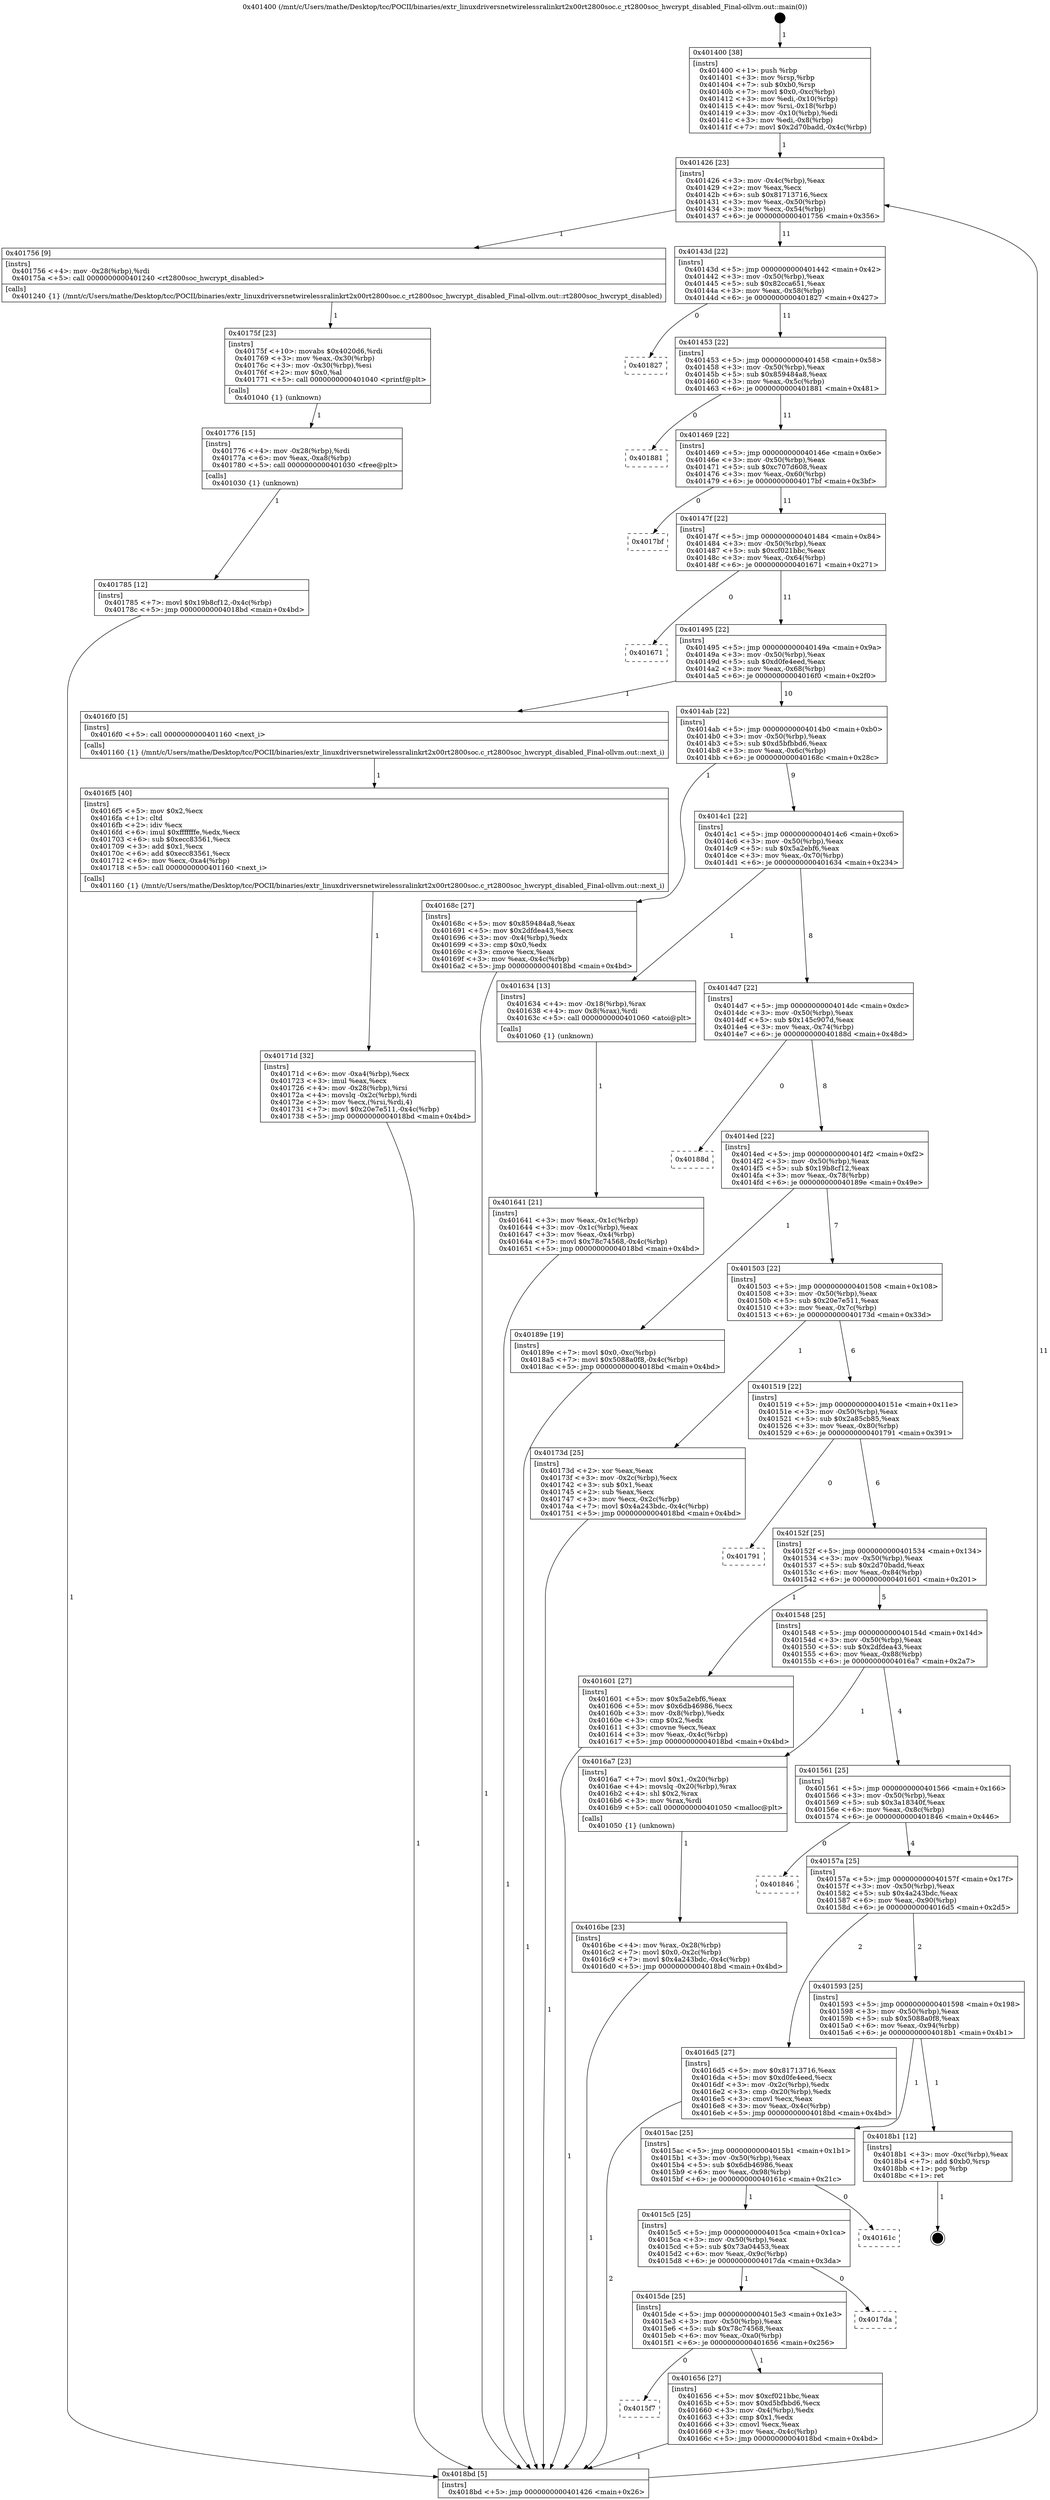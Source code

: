 digraph "0x401400" {
  label = "0x401400 (/mnt/c/Users/mathe/Desktop/tcc/POCII/binaries/extr_linuxdriversnetwirelessralinkrt2x00rt2800soc.c_rt2800soc_hwcrypt_disabled_Final-ollvm.out::main(0))"
  labelloc = "t"
  node[shape=record]

  Entry [label="",width=0.3,height=0.3,shape=circle,fillcolor=black,style=filled]
  "0x401426" [label="{
     0x401426 [23]\l
     | [instrs]\l
     &nbsp;&nbsp;0x401426 \<+3\>: mov -0x4c(%rbp),%eax\l
     &nbsp;&nbsp;0x401429 \<+2\>: mov %eax,%ecx\l
     &nbsp;&nbsp;0x40142b \<+6\>: sub $0x81713716,%ecx\l
     &nbsp;&nbsp;0x401431 \<+3\>: mov %eax,-0x50(%rbp)\l
     &nbsp;&nbsp;0x401434 \<+3\>: mov %ecx,-0x54(%rbp)\l
     &nbsp;&nbsp;0x401437 \<+6\>: je 0000000000401756 \<main+0x356\>\l
  }"]
  "0x401756" [label="{
     0x401756 [9]\l
     | [instrs]\l
     &nbsp;&nbsp;0x401756 \<+4\>: mov -0x28(%rbp),%rdi\l
     &nbsp;&nbsp;0x40175a \<+5\>: call 0000000000401240 \<rt2800soc_hwcrypt_disabled\>\l
     | [calls]\l
     &nbsp;&nbsp;0x401240 \{1\} (/mnt/c/Users/mathe/Desktop/tcc/POCII/binaries/extr_linuxdriversnetwirelessralinkrt2x00rt2800soc.c_rt2800soc_hwcrypt_disabled_Final-ollvm.out::rt2800soc_hwcrypt_disabled)\l
  }"]
  "0x40143d" [label="{
     0x40143d [22]\l
     | [instrs]\l
     &nbsp;&nbsp;0x40143d \<+5\>: jmp 0000000000401442 \<main+0x42\>\l
     &nbsp;&nbsp;0x401442 \<+3\>: mov -0x50(%rbp),%eax\l
     &nbsp;&nbsp;0x401445 \<+5\>: sub $0x82cca651,%eax\l
     &nbsp;&nbsp;0x40144a \<+3\>: mov %eax,-0x58(%rbp)\l
     &nbsp;&nbsp;0x40144d \<+6\>: je 0000000000401827 \<main+0x427\>\l
  }"]
  Exit [label="",width=0.3,height=0.3,shape=circle,fillcolor=black,style=filled,peripheries=2]
  "0x401827" [label="{
     0x401827\l
  }", style=dashed]
  "0x401453" [label="{
     0x401453 [22]\l
     | [instrs]\l
     &nbsp;&nbsp;0x401453 \<+5\>: jmp 0000000000401458 \<main+0x58\>\l
     &nbsp;&nbsp;0x401458 \<+3\>: mov -0x50(%rbp),%eax\l
     &nbsp;&nbsp;0x40145b \<+5\>: sub $0x859484a8,%eax\l
     &nbsp;&nbsp;0x401460 \<+3\>: mov %eax,-0x5c(%rbp)\l
     &nbsp;&nbsp;0x401463 \<+6\>: je 0000000000401881 \<main+0x481\>\l
  }"]
  "0x401785" [label="{
     0x401785 [12]\l
     | [instrs]\l
     &nbsp;&nbsp;0x401785 \<+7\>: movl $0x19b8cf12,-0x4c(%rbp)\l
     &nbsp;&nbsp;0x40178c \<+5\>: jmp 00000000004018bd \<main+0x4bd\>\l
  }"]
  "0x401881" [label="{
     0x401881\l
  }", style=dashed]
  "0x401469" [label="{
     0x401469 [22]\l
     | [instrs]\l
     &nbsp;&nbsp;0x401469 \<+5\>: jmp 000000000040146e \<main+0x6e\>\l
     &nbsp;&nbsp;0x40146e \<+3\>: mov -0x50(%rbp),%eax\l
     &nbsp;&nbsp;0x401471 \<+5\>: sub $0xc707d608,%eax\l
     &nbsp;&nbsp;0x401476 \<+3\>: mov %eax,-0x60(%rbp)\l
     &nbsp;&nbsp;0x401479 \<+6\>: je 00000000004017bf \<main+0x3bf\>\l
  }"]
  "0x401776" [label="{
     0x401776 [15]\l
     | [instrs]\l
     &nbsp;&nbsp;0x401776 \<+4\>: mov -0x28(%rbp),%rdi\l
     &nbsp;&nbsp;0x40177a \<+6\>: mov %eax,-0xa8(%rbp)\l
     &nbsp;&nbsp;0x401780 \<+5\>: call 0000000000401030 \<free@plt\>\l
     | [calls]\l
     &nbsp;&nbsp;0x401030 \{1\} (unknown)\l
  }"]
  "0x4017bf" [label="{
     0x4017bf\l
  }", style=dashed]
  "0x40147f" [label="{
     0x40147f [22]\l
     | [instrs]\l
     &nbsp;&nbsp;0x40147f \<+5\>: jmp 0000000000401484 \<main+0x84\>\l
     &nbsp;&nbsp;0x401484 \<+3\>: mov -0x50(%rbp),%eax\l
     &nbsp;&nbsp;0x401487 \<+5\>: sub $0xcf021bbc,%eax\l
     &nbsp;&nbsp;0x40148c \<+3\>: mov %eax,-0x64(%rbp)\l
     &nbsp;&nbsp;0x40148f \<+6\>: je 0000000000401671 \<main+0x271\>\l
  }"]
  "0x40175f" [label="{
     0x40175f [23]\l
     | [instrs]\l
     &nbsp;&nbsp;0x40175f \<+10\>: movabs $0x4020d6,%rdi\l
     &nbsp;&nbsp;0x401769 \<+3\>: mov %eax,-0x30(%rbp)\l
     &nbsp;&nbsp;0x40176c \<+3\>: mov -0x30(%rbp),%esi\l
     &nbsp;&nbsp;0x40176f \<+2\>: mov $0x0,%al\l
     &nbsp;&nbsp;0x401771 \<+5\>: call 0000000000401040 \<printf@plt\>\l
     | [calls]\l
     &nbsp;&nbsp;0x401040 \{1\} (unknown)\l
  }"]
  "0x401671" [label="{
     0x401671\l
  }", style=dashed]
  "0x401495" [label="{
     0x401495 [22]\l
     | [instrs]\l
     &nbsp;&nbsp;0x401495 \<+5\>: jmp 000000000040149a \<main+0x9a\>\l
     &nbsp;&nbsp;0x40149a \<+3\>: mov -0x50(%rbp),%eax\l
     &nbsp;&nbsp;0x40149d \<+5\>: sub $0xd0fe4eed,%eax\l
     &nbsp;&nbsp;0x4014a2 \<+3\>: mov %eax,-0x68(%rbp)\l
     &nbsp;&nbsp;0x4014a5 \<+6\>: je 00000000004016f0 \<main+0x2f0\>\l
  }"]
  "0x40171d" [label="{
     0x40171d [32]\l
     | [instrs]\l
     &nbsp;&nbsp;0x40171d \<+6\>: mov -0xa4(%rbp),%ecx\l
     &nbsp;&nbsp;0x401723 \<+3\>: imul %eax,%ecx\l
     &nbsp;&nbsp;0x401726 \<+4\>: mov -0x28(%rbp),%rsi\l
     &nbsp;&nbsp;0x40172a \<+4\>: movslq -0x2c(%rbp),%rdi\l
     &nbsp;&nbsp;0x40172e \<+3\>: mov %ecx,(%rsi,%rdi,4)\l
     &nbsp;&nbsp;0x401731 \<+7\>: movl $0x20e7e511,-0x4c(%rbp)\l
     &nbsp;&nbsp;0x401738 \<+5\>: jmp 00000000004018bd \<main+0x4bd\>\l
  }"]
  "0x4016f0" [label="{
     0x4016f0 [5]\l
     | [instrs]\l
     &nbsp;&nbsp;0x4016f0 \<+5\>: call 0000000000401160 \<next_i\>\l
     | [calls]\l
     &nbsp;&nbsp;0x401160 \{1\} (/mnt/c/Users/mathe/Desktop/tcc/POCII/binaries/extr_linuxdriversnetwirelessralinkrt2x00rt2800soc.c_rt2800soc_hwcrypt_disabled_Final-ollvm.out::next_i)\l
  }"]
  "0x4014ab" [label="{
     0x4014ab [22]\l
     | [instrs]\l
     &nbsp;&nbsp;0x4014ab \<+5\>: jmp 00000000004014b0 \<main+0xb0\>\l
     &nbsp;&nbsp;0x4014b0 \<+3\>: mov -0x50(%rbp),%eax\l
     &nbsp;&nbsp;0x4014b3 \<+5\>: sub $0xd5bfbbd6,%eax\l
     &nbsp;&nbsp;0x4014b8 \<+3\>: mov %eax,-0x6c(%rbp)\l
     &nbsp;&nbsp;0x4014bb \<+6\>: je 000000000040168c \<main+0x28c\>\l
  }"]
  "0x4016f5" [label="{
     0x4016f5 [40]\l
     | [instrs]\l
     &nbsp;&nbsp;0x4016f5 \<+5\>: mov $0x2,%ecx\l
     &nbsp;&nbsp;0x4016fa \<+1\>: cltd\l
     &nbsp;&nbsp;0x4016fb \<+2\>: idiv %ecx\l
     &nbsp;&nbsp;0x4016fd \<+6\>: imul $0xfffffffe,%edx,%ecx\l
     &nbsp;&nbsp;0x401703 \<+6\>: sub $0xecc83561,%ecx\l
     &nbsp;&nbsp;0x401709 \<+3\>: add $0x1,%ecx\l
     &nbsp;&nbsp;0x40170c \<+6\>: add $0xecc83561,%ecx\l
     &nbsp;&nbsp;0x401712 \<+6\>: mov %ecx,-0xa4(%rbp)\l
     &nbsp;&nbsp;0x401718 \<+5\>: call 0000000000401160 \<next_i\>\l
     | [calls]\l
     &nbsp;&nbsp;0x401160 \{1\} (/mnt/c/Users/mathe/Desktop/tcc/POCII/binaries/extr_linuxdriversnetwirelessralinkrt2x00rt2800soc.c_rt2800soc_hwcrypt_disabled_Final-ollvm.out::next_i)\l
  }"]
  "0x40168c" [label="{
     0x40168c [27]\l
     | [instrs]\l
     &nbsp;&nbsp;0x40168c \<+5\>: mov $0x859484a8,%eax\l
     &nbsp;&nbsp;0x401691 \<+5\>: mov $0x2dfdea43,%ecx\l
     &nbsp;&nbsp;0x401696 \<+3\>: mov -0x4(%rbp),%edx\l
     &nbsp;&nbsp;0x401699 \<+3\>: cmp $0x0,%edx\l
     &nbsp;&nbsp;0x40169c \<+3\>: cmove %ecx,%eax\l
     &nbsp;&nbsp;0x40169f \<+3\>: mov %eax,-0x4c(%rbp)\l
     &nbsp;&nbsp;0x4016a2 \<+5\>: jmp 00000000004018bd \<main+0x4bd\>\l
  }"]
  "0x4014c1" [label="{
     0x4014c1 [22]\l
     | [instrs]\l
     &nbsp;&nbsp;0x4014c1 \<+5\>: jmp 00000000004014c6 \<main+0xc6\>\l
     &nbsp;&nbsp;0x4014c6 \<+3\>: mov -0x50(%rbp),%eax\l
     &nbsp;&nbsp;0x4014c9 \<+5\>: sub $0x5a2ebf6,%eax\l
     &nbsp;&nbsp;0x4014ce \<+3\>: mov %eax,-0x70(%rbp)\l
     &nbsp;&nbsp;0x4014d1 \<+6\>: je 0000000000401634 \<main+0x234\>\l
  }"]
  "0x4016be" [label="{
     0x4016be [23]\l
     | [instrs]\l
     &nbsp;&nbsp;0x4016be \<+4\>: mov %rax,-0x28(%rbp)\l
     &nbsp;&nbsp;0x4016c2 \<+7\>: movl $0x0,-0x2c(%rbp)\l
     &nbsp;&nbsp;0x4016c9 \<+7\>: movl $0x4a243bdc,-0x4c(%rbp)\l
     &nbsp;&nbsp;0x4016d0 \<+5\>: jmp 00000000004018bd \<main+0x4bd\>\l
  }"]
  "0x401634" [label="{
     0x401634 [13]\l
     | [instrs]\l
     &nbsp;&nbsp;0x401634 \<+4\>: mov -0x18(%rbp),%rax\l
     &nbsp;&nbsp;0x401638 \<+4\>: mov 0x8(%rax),%rdi\l
     &nbsp;&nbsp;0x40163c \<+5\>: call 0000000000401060 \<atoi@plt\>\l
     | [calls]\l
     &nbsp;&nbsp;0x401060 \{1\} (unknown)\l
  }"]
  "0x4014d7" [label="{
     0x4014d7 [22]\l
     | [instrs]\l
     &nbsp;&nbsp;0x4014d7 \<+5\>: jmp 00000000004014dc \<main+0xdc\>\l
     &nbsp;&nbsp;0x4014dc \<+3\>: mov -0x50(%rbp),%eax\l
     &nbsp;&nbsp;0x4014df \<+5\>: sub $0x145c907d,%eax\l
     &nbsp;&nbsp;0x4014e4 \<+3\>: mov %eax,-0x74(%rbp)\l
     &nbsp;&nbsp;0x4014e7 \<+6\>: je 000000000040188d \<main+0x48d\>\l
  }"]
  "0x4015f7" [label="{
     0x4015f7\l
  }", style=dashed]
  "0x40188d" [label="{
     0x40188d\l
  }", style=dashed]
  "0x4014ed" [label="{
     0x4014ed [22]\l
     | [instrs]\l
     &nbsp;&nbsp;0x4014ed \<+5\>: jmp 00000000004014f2 \<main+0xf2\>\l
     &nbsp;&nbsp;0x4014f2 \<+3\>: mov -0x50(%rbp),%eax\l
     &nbsp;&nbsp;0x4014f5 \<+5\>: sub $0x19b8cf12,%eax\l
     &nbsp;&nbsp;0x4014fa \<+3\>: mov %eax,-0x78(%rbp)\l
     &nbsp;&nbsp;0x4014fd \<+6\>: je 000000000040189e \<main+0x49e\>\l
  }"]
  "0x401656" [label="{
     0x401656 [27]\l
     | [instrs]\l
     &nbsp;&nbsp;0x401656 \<+5\>: mov $0xcf021bbc,%eax\l
     &nbsp;&nbsp;0x40165b \<+5\>: mov $0xd5bfbbd6,%ecx\l
     &nbsp;&nbsp;0x401660 \<+3\>: mov -0x4(%rbp),%edx\l
     &nbsp;&nbsp;0x401663 \<+3\>: cmp $0x1,%edx\l
     &nbsp;&nbsp;0x401666 \<+3\>: cmovl %ecx,%eax\l
     &nbsp;&nbsp;0x401669 \<+3\>: mov %eax,-0x4c(%rbp)\l
     &nbsp;&nbsp;0x40166c \<+5\>: jmp 00000000004018bd \<main+0x4bd\>\l
  }"]
  "0x40189e" [label="{
     0x40189e [19]\l
     | [instrs]\l
     &nbsp;&nbsp;0x40189e \<+7\>: movl $0x0,-0xc(%rbp)\l
     &nbsp;&nbsp;0x4018a5 \<+7\>: movl $0x5088a0f8,-0x4c(%rbp)\l
     &nbsp;&nbsp;0x4018ac \<+5\>: jmp 00000000004018bd \<main+0x4bd\>\l
  }"]
  "0x401503" [label="{
     0x401503 [22]\l
     | [instrs]\l
     &nbsp;&nbsp;0x401503 \<+5\>: jmp 0000000000401508 \<main+0x108\>\l
     &nbsp;&nbsp;0x401508 \<+3\>: mov -0x50(%rbp),%eax\l
     &nbsp;&nbsp;0x40150b \<+5\>: sub $0x20e7e511,%eax\l
     &nbsp;&nbsp;0x401510 \<+3\>: mov %eax,-0x7c(%rbp)\l
     &nbsp;&nbsp;0x401513 \<+6\>: je 000000000040173d \<main+0x33d\>\l
  }"]
  "0x4015de" [label="{
     0x4015de [25]\l
     | [instrs]\l
     &nbsp;&nbsp;0x4015de \<+5\>: jmp 00000000004015e3 \<main+0x1e3\>\l
     &nbsp;&nbsp;0x4015e3 \<+3\>: mov -0x50(%rbp),%eax\l
     &nbsp;&nbsp;0x4015e6 \<+5\>: sub $0x78c74568,%eax\l
     &nbsp;&nbsp;0x4015eb \<+6\>: mov %eax,-0xa0(%rbp)\l
     &nbsp;&nbsp;0x4015f1 \<+6\>: je 0000000000401656 \<main+0x256\>\l
  }"]
  "0x40173d" [label="{
     0x40173d [25]\l
     | [instrs]\l
     &nbsp;&nbsp;0x40173d \<+2\>: xor %eax,%eax\l
     &nbsp;&nbsp;0x40173f \<+3\>: mov -0x2c(%rbp),%ecx\l
     &nbsp;&nbsp;0x401742 \<+3\>: sub $0x1,%eax\l
     &nbsp;&nbsp;0x401745 \<+2\>: sub %eax,%ecx\l
     &nbsp;&nbsp;0x401747 \<+3\>: mov %ecx,-0x2c(%rbp)\l
     &nbsp;&nbsp;0x40174a \<+7\>: movl $0x4a243bdc,-0x4c(%rbp)\l
     &nbsp;&nbsp;0x401751 \<+5\>: jmp 00000000004018bd \<main+0x4bd\>\l
  }"]
  "0x401519" [label="{
     0x401519 [22]\l
     | [instrs]\l
     &nbsp;&nbsp;0x401519 \<+5\>: jmp 000000000040151e \<main+0x11e\>\l
     &nbsp;&nbsp;0x40151e \<+3\>: mov -0x50(%rbp),%eax\l
     &nbsp;&nbsp;0x401521 \<+5\>: sub $0x2a85cb85,%eax\l
     &nbsp;&nbsp;0x401526 \<+3\>: mov %eax,-0x80(%rbp)\l
     &nbsp;&nbsp;0x401529 \<+6\>: je 0000000000401791 \<main+0x391\>\l
  }"]
  "0x4017da" [label="{
     0x4017da\l
  }", style=dashed]
  "0x401791" [label="{
     0x401791\l
  }", style=dashed]
  "0x40152f" [label="{
     0x40152f [25]\l
     | [instrs]\l
     &nbsp;&nbsp;0x40152f \<+5\>: jmp 0000000000401534 \<main+0x134\>\l
     &nbsp;&nbsp;0x401534 \<+3\>: mov -0x50(%rbp),%eax\l
     &nbsp;&nbsp;0x401537 \<+5\>: sub $0x2d70badd,%eax\l
     &nbsp;&nbsp;0x40153c \<+6\>: mov %eax,-0x84(%rbp)\l
     &nbsp;&nbsp;0x401542 \<+6\>: je 0000000000401601 \<main+0x201\>\l
  }"]
  "0x4015c5" [label="{
     0x4015c5 [25]\l
     | [instrs]\l
     &nbsp;&nbsp;0x4015c5 \<+5\>: jmp 00000000004015ca \<main+0x1ca\>\l
     &nbsp;&nbsp;0x4015ca \<+3\>: mov -0x50(%rbp),%eax\l
     &nbsp;&nbsp;0x4015cd \<+5\>: sub $0x73a04453,%eax\l
     &nbsp;&nbsp;0x4015d2 \<+6\>: mov %eax,-0x9c(%rbp)\l
     &nbsp;&nbsp;0x4015d8 \<+6\>: je 00000000004017da \<main+0x3da\>\l
  }"]
  "0x401601" [label="{
     0x401601 [27]\l
     | [instrs]\l
     &nbsp;&nbsp;0x401601 \<+5\>: mov $0x5a2ebf6,%eax\l
     &nbsp;&nbsp;0x401606 \<+5\>: mov $0x6db46986,%ecx\l
     &nbsp;&nbsp;0x40160b \<+3\>: mov -0x8(%rbp),%edx\l
     &nbsp;&nbsp;0x40160e \<+3\>: cmp $0x2,%edx\l
     &nbsp;&nbsp;0x401611 \<+3\>: cmovne %ecx,%eax\l
     &nbsp;&nbsp;0x401614 \<+3\>: mov %eax,-0x4c(%rbp)\l
     &nbsp;&nbsp;0x401617 \<+5\>: jmp 00000000004018bd \<main+0x4bd\>\l
  }"]
  "0x401548" [label="{
     0x401548 [25]\l
     | [instrs]\l
     &nbsp;&nbsp;0x401548 \<+5\>: jmp 000000000040154d \<main+0x14d\>\l
     &nbsp;&nbsp;0x40154d \<+3\>: mov -0x50(%rbp),%eax\l
     &nbsp;&nbsp;0x401550 \<+5\>: sub $0x2dfdea43,%eax\l
     &nbsp;&nbsp;0x401555 \<+6\>: mov %eax,-0x88(%rbp)\l
     &nbsp;&nbsp;0x40155b \<+6\>: je 00000000004016a7 \<main+0x2a7\>\l
  }"]
  "0x4018bd" [label="{
     0x4018bd [5]\l
     | [instrs]\l
     &nbsp;&nbsp;0x4018bd \<+5\>: jmp 0000000000401426 \<main+0x26\>\l
  }"]
  "0x401400" [label="{
     0x401400 [38]\l
     | [instrs]\l
     &nbsp;&nbsp;0x401400 \<+1\>: push %rbp\l
     &nbsp;&nbsp;0x401401 \<+3\>: mov %rsp,%rbp\l
     &nbsp;&nbsp;0x401404 \<+7\>: sub $0xb0,%rsp\l
     &nbsp;&nbsp;0x40140b \<+7\>: movl $0x0,-0xc(%rbp)\l
     &nbsp;&nbsp;0x401412 \<+3\>: mov %edi,-0x10(%rbp)\l
     &nbsp;&nbsp;0x401415 \<+4\>: mov %rsi,-0x18(%rbp)\l
     &nbsp;&nbsp;0x401419 \<+3\>: mov -0x10(%rbp),%edi\l
     &nbsp;&nbsp;0x40141c \<+3\>: mov %edi,-0x8(%rbp)\l
     &nbsp;&nbsp;0x40141f \<+7\>: movl $0x2d70badd,-0x4c(%rbp)\l
  }"]
  "0x401641" [label="{
     0x401641 [21]\l
     | [instrs]\l
     &nbsp;&nbsp;0x401641 \<+3\>: mov %eax,-0x1c(%rbp)\l
     &nbsp;&nbsp;0x401644 \<+3\>: mov -0x1c(%rbp),%eax\l
     &nbsp;&nbsp;0x401647 \<+3\>: mov %eax,-0x4(%rbp)\l
     &nbsp;&nbsp;0x40164a \<+7\>: movl $0x78c74568,-0x4c(%rbp)\l
     &nbsp;&nbsp;0x401651 \<+5\>: jmp 00000000004018bd \<main+0x4bd\>\l
  }"]
  "0x40161c" [label="{
     0x40161c\l
  }", style=dashed]
  "0x4016a7" [label="{
     0x4016a7 [23]\l
     | [instrs]\l
     &nbsp;&nbsp;0x4016a7 \<+7\>: movl $0x1,-0x20(%rbp)\l
     &nbsp;&nbsp;0x4016ae \<+4\>: movslq -0x20(%rbp),%rax\l
     &nbsp;&nbsp;0x4016b2 \<+4\>: shl $0x2,%rax\l
     &nbsp;&nbsp;0x4016b6 \<+3\>: mov %rax,%rdi\l
     &nbsp;&nbsp;0x4016b9 \<+5\>: call 0000000000401050 \<malloc@plt\>\l
     | [calls]\l
     &nbsp;&nbsp;0x401050 \{1\} (unknown)\l
  }"]
  "0x401561" [label="{
     0x401561 [25]\l
     | [instrs]\l
     &nbsp;&nbsp;0x401561 \<+5\>: jmp 0000000000401566 \<main+0x166\>\l
     &nbsp;&nbsp;0x401566 \<+3\>: mov -0x50(%rbp),%eax\l
     &nbsp;&nbsp;0x401569 \<+5\>: sub $0x3a18340f,%eax\l
     &nbsp;&nbsp;0x40156e \<+6\>: mov %eax,-0x8c(%rbp)\l
     &nbsp;&nbsp;0x401574 \<+6\>: je 0000000000401846 \<main+0x446\>\l
  }"]
  "0x4015ac" [label="{
     0x4015ac [25]\l
     | [instrs]\l
     &nbsp;&nbsp;0x4015ac \<+5\>: jmp 00000000004015b1 \<main+0x1b1\>\l
     &nbsp;&nbsp;0x4015b1 \<+3\>: mov -0x50(%rbp),%eax\l
     &nbsp;&nbsp;0x4015b4 \<+5\>: sub $0x6db46986,%eax\l
     &nbsp;&nbsp;0x4015b9 \<+6\>: mov %eax,-0x98(%rbp)\l
     &nbsp;&nbsp;0x4015bf \<+6\>: je 000000000040161c \<main+0x21c\>\l
  }"]
  "0x401846" [label="{
     0x401846\l
  }", style=dashed]
  "0x40157a" [label="{
     0x40157a [25]\l
     | [instrs]\l
     &nbsp;&nbsp;0x40157a \<+5\>: jmp 000000000040157f \<main+0x17f\>\l
     &nbsp;&nbsp;0x40157f \<+3\>: mov -0x50(%rbp),%eax\l
     &nbsp;&nbsp;0x401582 \<+5\>: sub $0x4a243bdc,%eax\l
     &nbsp;&nbsp;0x401587 \<+6\>: mov %eax,-0x90(%rbp)\l
     &nbsp;&nbsp;0x40158d \<+6\>: je 00000000004016d5 \<main+0x2d5\>\l
  }"]
  "0x4018b1" [label="{
     0x4018b1 [12]\l
     | [instrs]\l
     &nbsp;&nbsp;0x4018b1 \<+3\>: mov -0xc(%rbp),%eax\l
     &nbsp;&nbsp;0x4018b4 \<+7\>: add $0xb0,%rsp\l
     &nbsp;&nbsp;0x4018bb \<+1\>: pop %rbp\l
     &nbsp;&nbsp;0x4018bc \<+1\>: ret\l
  }"]
  "0x4016d5" [label="{
     0x4016d5 [27]\l
     | [instrs]\l
     &nbsp;&nbsp;0x4016d5 \<+5\>: mov $0x81713716,%eax\l
     &nbsp;&nbsp;0x4016da \<+5\>: mov $0xd0fe4eed,%ecx\l
     &nbsp;&nbsp;0x4016df \<+3\>: mov -0x2c(%rbp),%edx\l
     &nbsp;&nbsp;0x4016e2 \<+3\>: cmp -0x20(%rbp),%edx\l
     &nbsp;&nbsp;0x4016e5 \<+3\>: cmovl %ecx,%eax\l
     &nbsp;&nbsp;0x4016e8 \<+3\>: mov %eax,-0x4c(%rbp)\l
     &nbsp;&nbsp;0x4016eb \<+5\>: jmp 00000000004018bd \<main+0x4bd\>\l
  }"]
  "0x401593" [label="{
     0x401593 [25]\l
     | [instrs]\l
     &nbsp;&nbsp;0x401593 \<+5\>: jmp 0000000000401598 \<main+0x198\>\l
     &nbsp;&nbsp;0x401598 \<+3\>: mov -0x50(%rbp),%eax\l
     &nbsp;&nbsp;0x40159b \<+5\>: sub $0x5088a0f8,%eax\l
     &nbsp;&nbsp;0x4015a0 \<+6\>: mov %eax,-0x94(%rbp)\l
     &nbsp;&nbsp;0x4015a6 \<+6\>: je 00000000004018b1 \<main+0x4b1\>\l
  }"]
  Entry -> "0x401400" [label=" 1"]
  "0x401426" -> "0x401756" [label=" 1"]
  "0x401426" -> "0x40143d" [label=" 11"]
  "0x4018b1" -> Exit [label=" 1"]
  "0x40143d" -> "0x401827" [label=" 0"]
  "0x40143d" -> "0x401453" [label=" 11"]
  "0x40189e" -> "0x4018bd" [label=" 1"]
  "0x401453" -> "0x401881" [label=" 0"]
  "0x401453" -> "0x401469" [label=" 11"]
  "0x401785" -> "0x4018bd" [label=" 1"]
  "0x401469" -> "0x4017bf" [label=" 0"]
  "0x401469" -> "0x40147f" [label=" 11"]
  "0x401776" -> "0x401785" [label=" 1"]
  "0x40147f" -> "0x401671" [label=" 0"]
  "0x40147f" -> "0x401495" [label=" 11"]
  "0x40175f" -> "0x401776" [label=" 1"]
  "0x401495" -> "0x4016f0" [label=" 1"]
  "0x401495" -> "0x4014ab" [label=" 10"]
  "0x401756" -> "0x40175f" [label=" 1"]
  "0x4014ab" -> "0x40168c" [label=" 1"]
  "0x4014ab" -> "0x4014c1" [label=" 9"]
  "0x40173d" -> "0x4018bd" [label=" 1"]
  "0x4014c1" -> "0x401634" [label=" 1"]
  "0x4014c1" -> "0x4014d7" [label=" 8"]
  "0x40171d" -> "0x4018bd" [label=" 1"]
  "0x4014d7" -> "0x40188d" [label=" 0"]
  "0x4014d7" -> "0x4014ed" [label=" 8"]
  "0x4016f5" -> "0x40171d" [label=" 1"]
  "0x4014ed" -> "0x40189e" [label=" 1"]
  "0x4014ed" -> "0x401503" [label=" 7"]
  "0x4016f0" -> "0x4016f5" [label=" 1"]
  "0x401503" -> "0x40173d" [label=" 1"]
  "0x401503" -> "0x401519" [label=" 6"]
  "0x4016be" -> "0x4018bd" [label=" 1"]
  "0x401519" -> "0x401791" [label=" 0"]
  "0x401519" -> "0x40152f" [label=" 6"]
  "0x4016a7" -> "0x4016be" [label=" 1"]
  "0x40152f" -> "0x401601" [label=" 1"]
  "0x40152f" -> "0x401548" [label=" 5"]
  "0x401601" -> "0x4018bd" [label=" 1"]
  "0x401400" -> "0x401426" [label=" 1"]
  "0x4018bd" -> "0x401426" [label=" 11"]
  "0x401634" -> "0x401641" [label=" 1"]
  "0x401641" -> "0x4018bd" [label=" 1"]
  "0x401656" -> "0x4018bd" [label=" 1"]
  "0x401548" -> "0x4016a7" [label=" 1"]
  "0x401548" -> "0x401561" [label=" 4"]
  "0x4015de" -> "0x4015f7" [label=" 0"]
  "0x401561" -> "0x401846" [label=" 0"]
  "0x401561" -> "0x40157a" [label=" 4"]
  "0x4016d5" -> "0x4018bd" [label=" 2"]
  "0x40157a" -> "0x4016d5" [label=" 2"]
  "0x40157a" -> "0x401593" [label=" 2"]
  "0x4015c5" -> "0x4015de" [label=" 1"]
  "0x401593" -> "0x4018b1" [label=" 1"]
  "0x401593" -> "0x4015ac" [label=" 1"]
  "0x4015de" -> "0x401656" [label=" 1"]
  "0x4015ac" -> "0x40161c" [label=" 0"]
  "0x4015ac" -> "0x4015c5" [label=" 1"]
  "0x40168c" -> "0x4018bd" [label=" 1"]
  "0x4015c5" -> "0x4017da" [label=" 0"]
}
